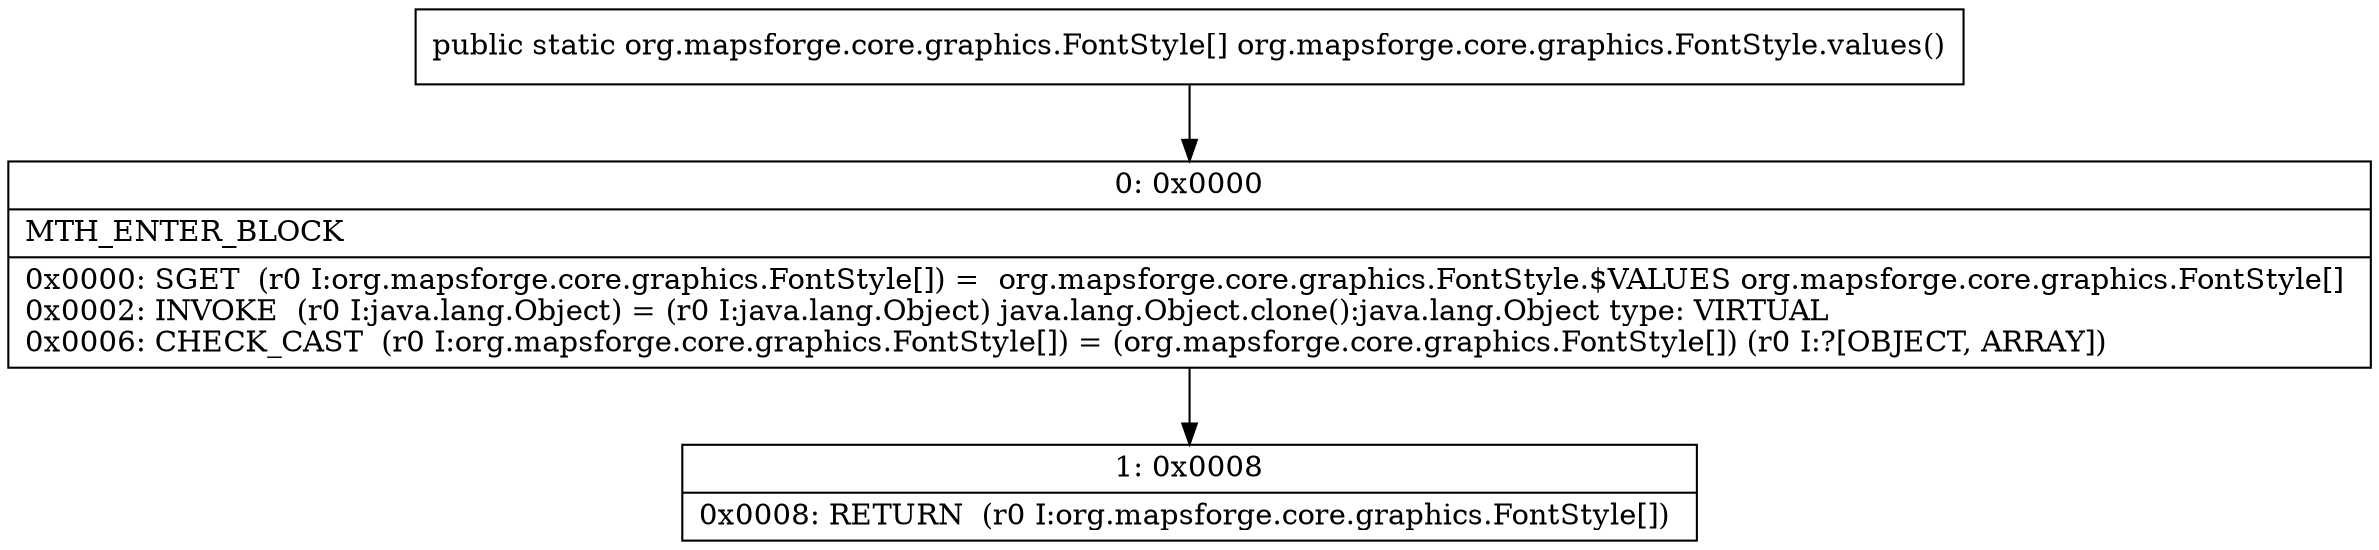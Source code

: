 digraph "CFG fororg.mapsforge.core.graphics.FontStyle.values()[Lorg\/mapsforge\/core\/graphics\/FontStyle;" {
Node_0 [shape=record,label="{0\:\ 0x0000|MTH_ENTER_BLOCK\l|0x0000: SGET  (r0 I:org.mapsforge.core.graphics.FontStyle[]) =  org.mapsforge.core.graphics.FontStyle.$VALUES org.mapsforge.core.graphics.FontStyle[] \l0x0002: INVOKE  (r0 I:java.lang.Object) = (r0 I:java.lang.Object) java.lang.Object.clone():java.lang.Object type: VIRTUAL \l0x0006: CHECK_CAST  (r0 I:org.mapsforge.core.graphics.FontStyle[]) = (org.mapsforge.core.graphics.FontStyle[]) (r0 I:?[OBJECT, ARRAY]) \l}"];
Node_1 [shape=record,label="{1\:\ 0x0008|0x0008: RETURN  (r0 I:org.mapsforge.core.graphics.FontStyle[]) \l}"];
MethodNode[shape=record,label="{public static org.mapsforge.core.graphics.FontStyle[] org.mapsforge.core.graphics.FontStyle.values() }"];
MethodNode -> Node_0;
Node_0 -> Node_1;
}

